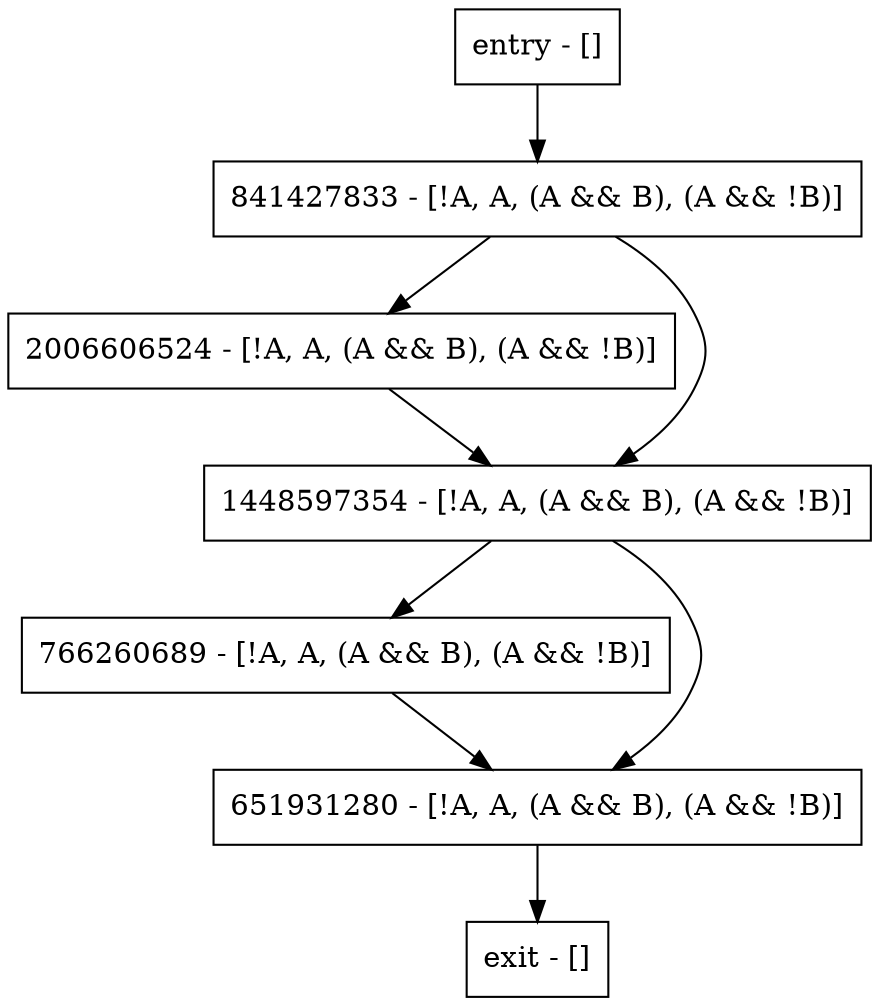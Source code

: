 digraph main {
node [shape=record];
entry [label="entry - []"];
exit [label="exit - []"];
2006606524 [label="2006606524 - [!A, A, (A && B), (A && !B)]"];
766260689 [label="766260689 - [!A, A, (A && B), (A && !B)]"];
841427833 [label="841427833 - [!A, A, (A && B), (A && !B)]"];
1448597354 [label="1448597354 - [!A, A, (A && B), (A && !B)]"];
651931280 [label="651931280 - [!A, A, (A && B), (A && !B)]"];
entry;
exit;
entry -> 841427833;
2006606524 -> 1448597354;
766260689 -> 651931280;
841427833 -> 2006606524;
841427833 -> 1448597354;
1448597354 -> 766260689;
1448597354 -> 651931280;
651931280 -> exit;
}
